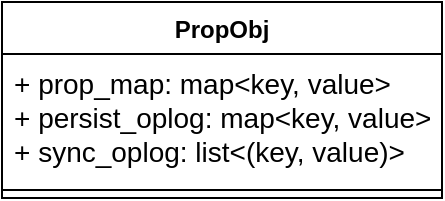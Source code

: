<mxfile version="15.8.8" type="github">
  <diagram id="O3CKo3qllo84HiHy7ixs" name="Page-1">
    <mxGraphModel dx="1038" dy="583" grid="1" gridSize="10" guides="1" tooltips="1" connect="1" arrows="1" fold="1" page="1" pageScale="1" pageWidth="827" pageHeight="1169" math="0" shadow="0">
      <root>
        <mxCell id="0" />
        <mxCell id="1" parent="0" />
        <mxCell id="-5FvPEtVm43KxJYhnyYV-1" value="PropObj" style="swimlane;fontStyle=1;align=center;verticalAlign=top;childLayout=stackLayout;horizontal=1;startSize=26;horizontalStack=0;resizeParent=1;resizeParentMax=0;resizeLast=0;collapsible=1;marginBottom=0;" vertex="1" parent="1">
          <mxGeometry x="290" y="140" width="220" height="98" as="geometry" />
        </mxCell>
        <mxCell id="-5FvPEtVm43KxJYhnyYV-2" value="+ prop_map: map&lt;key, value&gt;&#xa;+ persist_oplog: map&lt;key, value&gt;&#xa;+ sync_oplog: list&lt;(key, value)&gt;" style="text;strokeColor=none;fillColor=none;align=left;verticalAlign=top;spacingLeft=4;spacingRight=4;overflow=hidden;rotatable=0;points=[[0,0.5],[1,0.5]];portConstraint=eastwest;fontSize=14;" vertex="1" parent="-5FvPEtVm43KxJYhnyYV-1">
          <mxGeometry y="26" width="220" height="64" as="geometry" />
        </mxCell>
        <mxCell id="-5FvPEtVm43KxJYhnyYV-3" value="" style="line;strokeWidth=1;fillColor=none;align=left;verticalAlign=middle;spacingTop=-1;spacingLeft=3;spacingRight=3;rotatable=0;labelPosition=right;points=[];portConstraint=eastwest;" vertex="1" parent="-5FvPEtVm43KxJYhnyYV-1">
          <mxGeometry y="90" width="220" height="8" as="geometry" />
        </mxCell>
      </root>
    </mxGraphModel>
  </diagram>
</mxfile>
